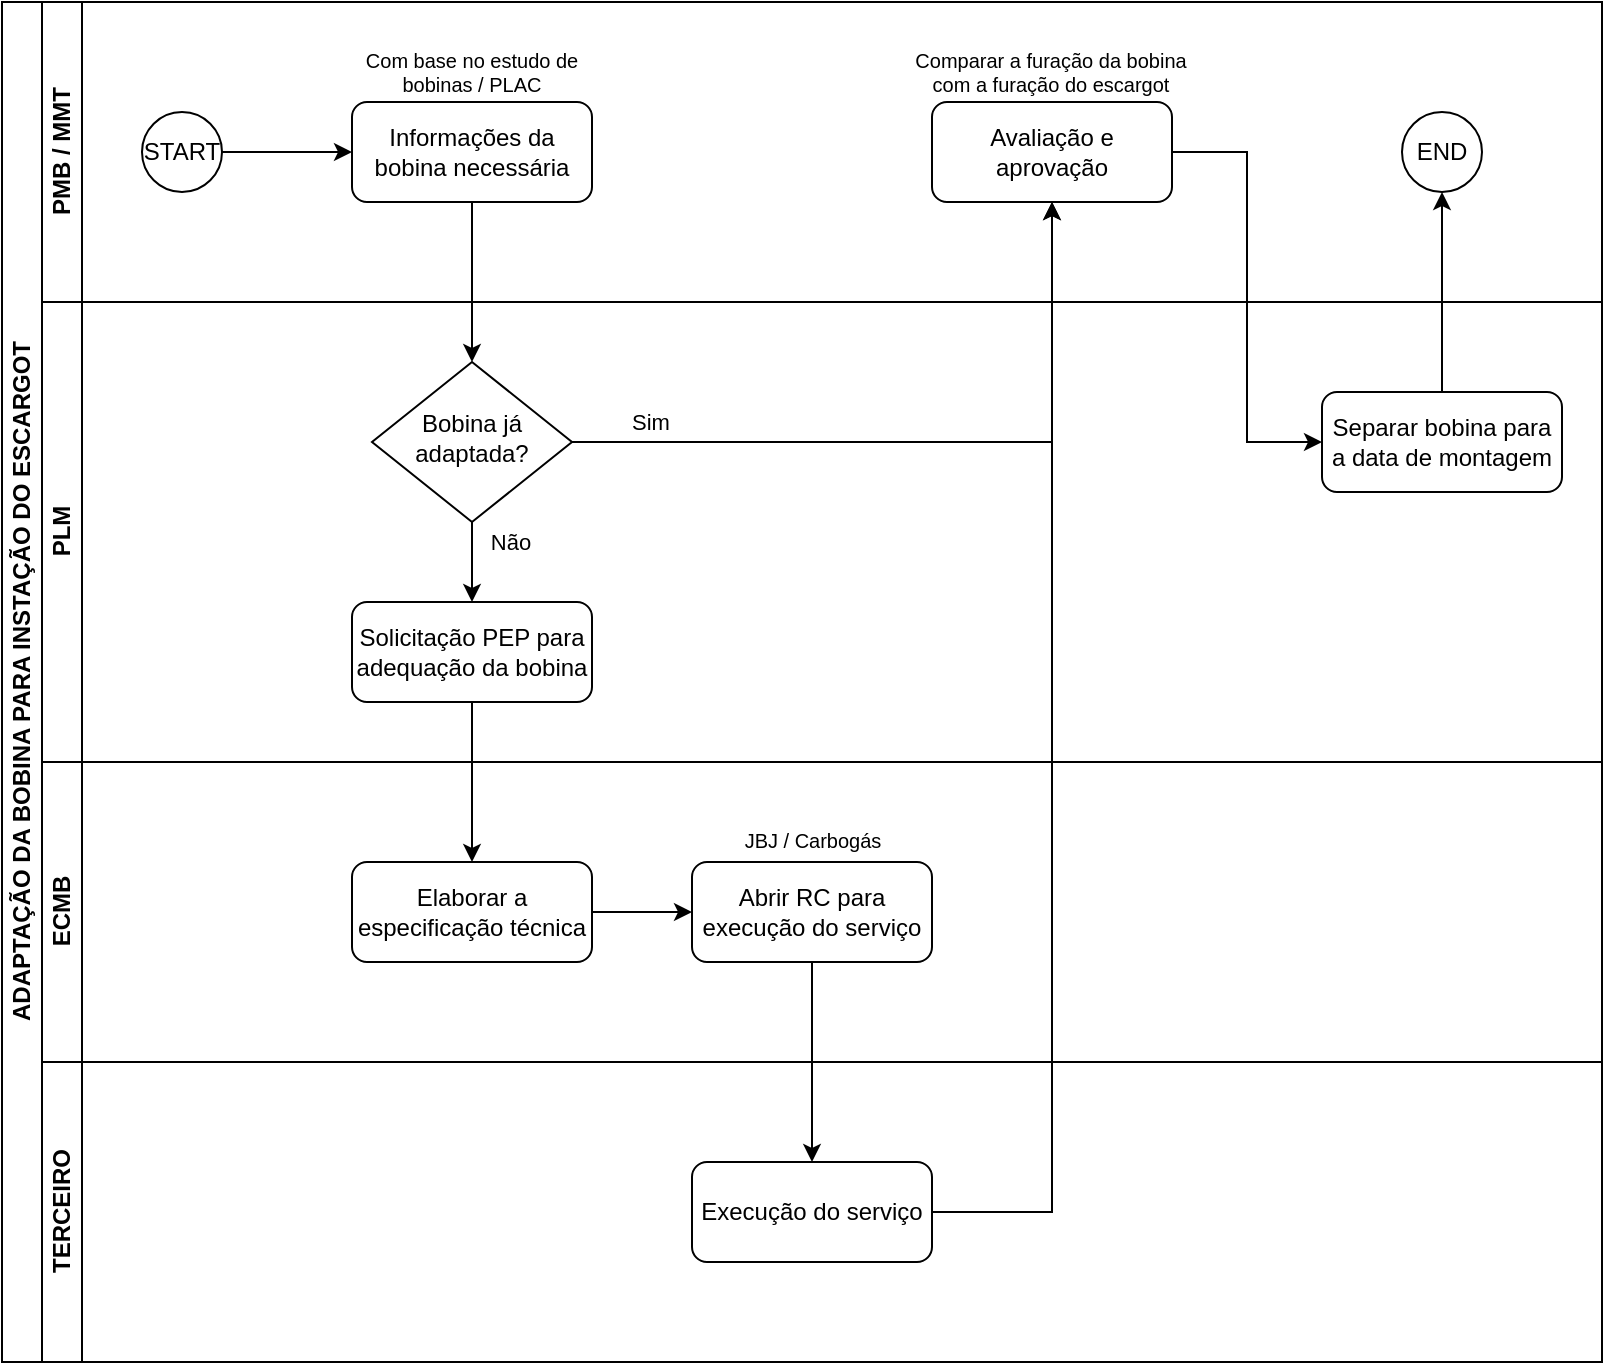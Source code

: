 <mxfile version="22.1.11" type="github">
  <diagram id="C5RBs43oDa-KdzZeNtuy" name="Page-1">
    <mxGraphModel dx="1386" dy="833" grid="1" gridSize="10" guides="1" tooltips="1" connect="1" arrows="1" fold="1" page="1" pageScale="1" pageWidth="827" pageHeight="1169" math="0" shadow="0">
      <root>
        <mxCell id="WIyWlLk6GJQsqaUBKTNV-0" />
        <mxCell id="WIyWlLk6GJQsqaUBKTNV-1" parent="WIyWlLk6GJQsqaUBKTNV-0" />
        <mxCell id="Gi9BTqW4Cwu94ndGXkiz-0" value="ADAPTAÇÃO DA BOBINA PARA INSTAÇÃO DO ESCARGOT" style="swimlane;childLayout=stackLayout;resizeParent=1;resizeParentMax=0;horizontal=0;startSize=20;horizontalStack=0;html=1;" parent="WIyWlLk6GJQsqaUBKTNV-1" vertex="1">
          <mxGeometry x="10" y="30" width="800" height="680" as="geometry" />
        </mxCell>
        <mxCell id="Gi9BTqW4Cwu94ndGXkiz-1" value="PMB / MMT" style="swimlane;startSize=20;horizontal=0;html=1;" parent="Gi9BTqW4Cwu94ndGXkiz-0" vertex="1">
          <mxGeometry x="20" width="780" height="150" as="geometry" />
        </mxCell>
        <mxCell id="WIyWlLk6GJQsqaUBKTNV-3" value="Informações da bobina necessária" style="rounded=1;whiteSpace=wrap;html=1;fontSize=12;glass=0;strokeWidth=1;shadow=0;" parent="Gi9BTqW4Cwu94ndGXkiz-1" vertex="1">
          <mxGeometry x="155" y="50" width="120" height="50" as="geometry" />
        </mxCell>
        <mxCell id="Gi9BTqW4Cwu94ndGXkiz-14" value="Avaliação e aprovação" style="rounded=1;whiteSpace=wrap;html=1;fontSize=12;glass=0;strokeWidth=1;shadow=0;" parent="Gi9BTqW4Cwu94ndGXkiz-1" vertex="1">
          <mxGeometry x="445" y="50" width="120" height="50" as="geometry" />
        </mxCell>
        <mxCell id="Gi9BTqW4Cwu94ndGXkiz-17" value="END" style="ellipse;whiteSpace=wrap;html=1;rounded=1;glass=0;strokeWidth=1;shadow=0;" parent="Gi9BTqW4Cwu94ndGXkiz-1" vertex="1">
          <mxGeometry x="680" y="55" width="40" height="40" as="geometry" />
        </mxCell>
        <mxCell id="Gi9BTqW4Cwu94ndGXkiz-20" value="" style="edgeStyle=orthogonalEdgeStyle;rounded=0;orthogonalLoop=1;jettySize=auto;html=1;" parent="Gi9BTqW4Cwu94ndGXkiz-1" source="Gi9BTqW4Cwu94ndGXkiz-19" target="WIyWlLk6GJQsqaUBKTNV-3" edge="1">
          <mxGeometry relative="1" as="geometry" />
        </mxCell>
        <mxCell id="Gi9BTqW4Cwu94ndGXkiz-19" value="START" style="ellipse;whiteSpace=wrap;html=1;rounded=1;glass=0;strokeWidth=1;shadow=0;" parent="Gi9BTqW4Cwu94ndGXkiz-1" vertex="1">
          <mxGeometry x="50" y="55" width="40" height="40" as="geometry" />
        </mxCell>
        <mxCell id="Gi9BTqW4Cwu94ndGXkiz-21" value="Com base no estudo de bobinas / PLAC" style="text;html=1;strokeColor=none;fillColor=none;align=center;verticalAlign=middle;whiteSpace=wrap;rounded=0;fontSize=10;" parent="Gi9BTqW4Cwu94ndGXkiz-1" vertex="1">
          <mxGeometry x="151.25" y="20" width="127.5" height="30" as="geometry" />
        </mxCell>
        <mxCell id="Gi9BTqW4Cwu94ndGXkiz-22" value="Comparar a furação da bobina com a furação do escargot" style="text;html=1;strokeColor=none;fillColor=none;align=center;verticalAlign=middle;whiteSpace=wrap;rounded=0;fontSize=10;" parent="Gi9BTqW4Cwu94ndGXkiz-1" vertex="1">
          <mxGeometry x="429.38" y="20" width="151.25" height="30" as="geometry" />
        </mxCell>
        <mxCell id="Gi9BTqW4Cwu94ndGXkiz-2" value="PLM" style="swimlane;startSize=20;horizontal=0;html=1;" parent="Gi9BTqW4Cwu94ndGXkiz-0" vertex="1">
          <mxGeometry x="20" y="150" width="780" height="230" as="geometry" />
        </mxCell>
        <mxCell id="jnYbwvIdnsFaRF0x52p6-2" value="" style="edgeStyle=orthogonalEdgeStyle;rounded=0;orthogonalLoop=1;jettySize=auto;html=1;" edge="1" parent="Gi9BTqW4Cwu94ndGXkiz-2" source="WIyWlLk6GJQsqaUBKTNV-6" target="Gi9BTqW4Cwu94ndGXkiz-5">
          <mxGeometry relative="1" as="geometry" />
        </mxCell>
        <mxCell id="jnYbwvIdnsFaRF0x52p6-5" value="Não" style="edgeLabel;html=1;align=center;verticalAlign=middle;resizable=0;points=[];" vertex="1" connectable="0" parent="jnYbwvIdnsFaRF0x52p6-2">
          <mxGeometry x="-0.5" y="1" relative="1" as="geometry">
            <mxPoint x="18" as="offset" />
          </mxGeometry>
        </mxCell>
        <mxCell id="WIyWlLk6GJQsqaUBKTNV-6" value="&lt;font style=&quot;font-size: 12px;&quot;&gt;Bobina já adaptada?&lt;/font&gt;" style="rhombus;whiteSpace=wrap;html=1;shadow=0;fontFamily=Helvetica;fontSize=12;align=center;strokeWidth=1;spacing=6;spacingTop=-4;" parent="Gi9BTqW4Cwu94ndGXkiz-2" vertex="1">
          <mxGeometry x="165" y="30" width="100" height="80" as="geometry" />
        </mxCell>
        <mxCell id="WIyWlLk6GJQsqaUBKTNV-7" value="Separar bobina para a data de montagem" style="rounded=1;whiteSpace=wrap;html=1;fontSize=12;glass=0;strokeWidth=1;shadow=0;" parent="Gi9BTqW4Cwu94ndGXkiz-2" vertex="1">
          <mxGeometry x="640" y="45" width="120" height="50" as="geometry" />
        </mxCell>
        <mxCell id="Gi9BTqW4Cwu94ndGXkiz-5" value="Solicitação PEP para adequação da bobina" style="rounded=1;whiteSpace=wrap;html=1;fontSize=12;glass=0;strokeWidth=1;shadow=0;" parent="Gi9BTqW4Cwu94ndGXkiz-2" vertex="1">
          <mxGeometry x="155" y="150" width="120" height="50" as="geometry" />
        </mxCell>
        <mxCell id="Gi9BTqW4Cwu94ndGXkiz-3" value="ECMB" style="swimlane;startSize=20;horizontal=0;html=1;" parent="Gi9BTqW4Cwu94ndGXkiz-0" vertex="1">
          <mxGeometry x="20" y="380" width="780" height="150" as="geometry" />
        </mxCell>
        <mxCell id="Gi9BTqW4Cwu94ndGXkiz-10" value="" style="edgeStyle=orthogonalEdgeStyle;rounded=0;orthogonalLoop=1;jettySize=auto;html=1;" parent="Gi9BTqW4Cwu94ndGXkiz-3" source="Gi9BTqW4Cwu94ndGXkiz-8" target="Gi9BTqW4Cwu94ndGXkiz-9" edge="1">
          <mxGeometry relative="1" as="geometry" />
        </mxCell>
        <mxCell id="Gi9BTqW4Cwu94ndGXkiz-8" value="Elaborar a especificação técnica" style="rounded=1;whiteSpace=wrap;html=1;fontSize=12;glass=0;strokeWidth=1;shadow=0;" parent="Gi9BTqW4Cwu94ndGXkiz-3" vertex="1">
          <mxGeometry x="155" y="50" width="120" height="50" as="geometry" />
        </mxCell>
        <mxCell id="Gi9BTqW4Cwu94ndGXkiz-9" value="Abrir RC para execução do serviço" style="rounded=1;whiteSpace=wrap;html=1;fontSize=12;glass=0;strokeWidth=1;shadow=0;" parent="Gi9BTqW4Cwu94ndGXkiz-3" vertex="1">
          <mxGeometry x="325" y="50" width="120" height="50" as="geometry" />
        </mxCell>
        <mxCell id="Gi9BTqW4Cwu94ndGXkiz-11" value="JBJ / Carbogás" style="text;html=1;strokeColor=none;fillColor=none;align=center;verticalAlign=middle;whiteSpace=wrap;rounded=0;fontSize=10;" parent="Gi9BTqW4Cwu94ndGXkiz-3" vertex="1">
          <mxGeometry x="332.5" y="24" width="105" height="30" as="geometry" />
        </mxCell>
        <mxCell id="Gi9BTqW4Cwu94ndGXkiz-4" value="TERCEIRO" style="swimlane;startSize=20;horizontal=0;html=1;" parent="Gi9BTqW4Cwu94ndGXkiz-0" vertex="1">
          <mxGeometry x="20" y="530" width="780" height="150" as="geometry" />
        </mxCell>
        <mxCell id="Gi9BTqW4Cwu94ndGXkiz-12" value="Execução do serviço" style="rounded=1;whiteSpace=wrap;html=1;fontSize=12;glass=0;strokeWidth=1;shadow=0;" parent="Gi9BTqW4Cwu94ndGXkiz-4" vertex="1">
          <mxGeometry x="325" y="50" width="120" height="50" as="geometry" />
        </mxCell>
        <mxCell id="Gi9BTqW4Cwu94ndGXkiz-7" value="" style="edgeStyle=orthogonalEdgeStyle;rounded=0;orthogonalLoop=1;jettySize=auto;html=1;entryX=0.5;entryY=0;entryDx=0;entryDy=0;" parent="Gi9BTqW4Cwu94ndGXkiz-0" source="Gi9BTqW4Cwu94ndGXkiz-5" target="Gi9BTqW4Cwu94ndGXkiz-8" edge="1">
          <mxGeometry relative="1" as="geometry">
            <mxPoint x="235" y="400" as="targetPoint" />
          </mxGeometry>
        </mxCell>
        <mxCell id="Gi9BTqW4Cwu94ndGXkiz-13" value="" style="edgeStyle=orthogonalEdgeStyle;rounded=0;orthogonalLoop=1;jettySize=auto;html=1;" parent="Gi9BTqW4Cwu94ndGXkiz-0" source="Gi9BTqW4Cwu94ndGXkiz-9" target="Gi9BTqW4Cwu94ndGXkiz-12" edge="1">
          <mxGeometry relative="1" as="geometry" />
        </mxCell>
        <mxCell id="Gi9BTqW4Cwu94ndGXkiz-15" style="edgeStyle=orthogonalEdgeStyle;rounded=0;orthogonalLoop=1;jettySize=auto;html=1;entryX=0.5;entryY=1;entryDx=0;entryDy=0;" parent="Gi9BTqW4Cwu94ndGXkiz-0" source="WIyWlLk6GJQsqaUBKTNV-7" target="Gi9BTqW4Cwu94ndGXkiz-17" edge="1">
          <mxGeometry relative="1" as="geometry" />
        </mxCell>
        <mxCell id="Gi9BTqW4Cwu94ndGXkiz-16" style="edgeStyle=orthogonalEdgeStyle;rounded=0;orthogonalLoop=1;jettySize=auto;html=1;entryX=0.5;entryY=1;entryDx=0;entryDy=0;exitX=1;exitY=0.5;exitDx=0;exitDy=0;" parent="Gi9BTqW4Cwu94ndGXkiz-0" source="Gi9BTqW4Cwu94ndGXkiz-12" target="Gi9BTqW4Cwu94ndGXkiz-14" edge="1">
          <mxGeometry relative="1" as="geometry" />
        </mxCell>
        <mxCell id="jnYbwvIdnsFaRF0x52p6-1" value="" style="edgeStyle=orthogonalEdgeStyle;rounded=0;orthogonalLoop=1;jettySize=auto;html=1;" edge="1" parent="Gi9BTqW4Cwu94ndGXkiz-0" source="WIyWlLk6GJQsqaUBKTNV-3" target="WIyWlLk6GJQsqaUBKTNV-6">
          <mxGeometry relative="1" as="geometry" />
        </mxCell>
        <mxCell id="jnYbwvIdnsFaRF0x52p6-3" style="edgeStyle=orthogonalEdgeStyle;rounded=0;orthogonalLoop=1;jettySize=auto;html=1;entryX=0.5;entryY=1;entryDx=0;entryDy=0;" edge="1" parent="Gi9BTqW4Cwu94ndGXkiz-0" source="WIyWlLk6GJQsqaUBKTNV-6" target="Gi9BTqW4Cwu94ndGXkiz-14">
          <mxGeometry relative="1" as="geometry" />
        </mxCell>
        <mxCell id="jnYbwvIdnsFaRF0x52p6-4" value="Sim" style="edgeLabel;html=1;align=center;verticalAlign=middle;resizable=0;points=[];" vertex="1" connectable="0" parent="jnYbwvIdnsFaRF0x52p6-3">
          <mxGeometry x="-0.77" y="3" relative="1" as="geometry">
            <mxPoint x="-3" y="-7" as="offset" />
          </mxGeometry>
        </mxCell>
        <mxCell id="Gi9BTqW4Cwu94ndGXkiz-18" value="" style="edgeStyle=orthogonalEdgeStyle;rounded=0;orthogonalLoop=1;jettySize=auto;html=1;entryX=0;entryY=0.5;entryDx=0;entryDy=0;" parent="Gi9BTqW4Cwu94ndGXkiz-0" source="Gi9BTqW4Cwu94ndGXkiz-14" target="WIyWlLk6GJQsqaUBKTNV-7" edge="1">
          <mxGeometry relative="1" as="geometry" />
        </mxCell>
      </root>
    </mxGraphModel>
  </diagram>
</mxfile>
